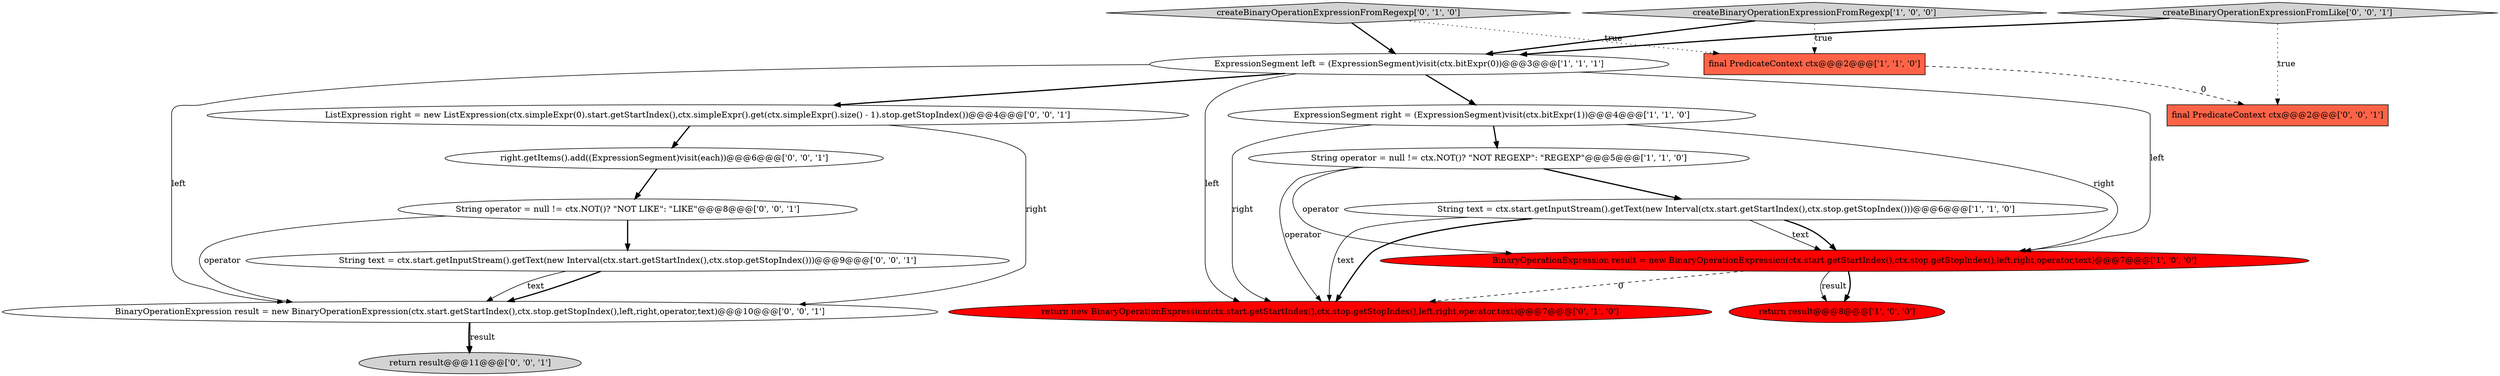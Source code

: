 digraph {
4 [style = filled, label = "ExpressionSegment right = (ExpressionSegment)visit(ctx.bitExpr(1))@@@4@@@['1', '1', '0']", fillcolor = white, shape = ellipse image = "AAA0AAABBB1BBB"];
15 [style = filled, label = "createBinaryOperationExpressionFromLike['0', '0', '1']", fillcolor = lightgray, shape = diamond image = "AAA0AAABBB3BBB"];
7 [style = filled, label = "ExpressionSegment left = (ExpressionSegment)visit(ctx.bitExpr(0))@@@3@@@['1', '1', '1']", fillcolor = white, shape = ellipse image = "AAA0AAABBB1BBB"];
3 [style = filled, label = "createBinaryOperationExpressionFromRegexp['1', '0', '0']", fillcolor = lightgray, shape = diamond image = "AAA0AAABBB1BBB"];
12 [style = filled, label = "BinaryOperationExpression result = new BinaryOperationExpression(ctx.start.getStartIndex(),ctx.stop.getStopIndex(),left,right,operator,text)@@@10@@@['0', '0', '1']", fillcolor = white, shape = ellipse image = "AAA0AAABBB3BBB"];
13 [style = filled, label = "right.getItems().add((ExpressionSegment)visit(each))@@@6@@@['0', '0', '1']", fillcolor = white, shape = ellipse image = "AAA0AAABBB3BBB"];
14 [style = filled, label = "ListExpression right = new ListExpression(ctx.simpleExpr(0).start.getStartIndex(),ctx.simpleExpr().get(ctx.simpleExpr().size() - 1).stop.getStopIndex())@@@4@@@['0', '0', '1']", fillcolor = white, shape = ellipse image = "AAA0AAABBB3BBB"];
6 [style = filled, label = "return result@@@8@@@['1', '0', '0']", fillcolor = red, shape = ellipse image = "AAA1AAABBB1BBB"];
5 [style = filled, label = "String operator = null != ctx.NOT()? \"NOT REGEXP\": \"REGEXP\"@@@5@@@['1', '1', '0']", fillcolor = white, shape = ellipse image = "AAA0AAABBB1BBB"];
17 [style = filled, label = "String text = ctx.start.getInputStream().getText(new Interval(ctx.start.getStartIndex(),ctx.stop.getStopIndex()))@@@9@@@['0', '0', '1']", fillcolor = white, shape = ellipse image = "AAA0AAABBB3BBB"];
10 [style = filled, label = "String operator = null != ctx.NOT()? \"NOT LIKE\": \"LIKE\"@@@8@@@['0', '0', '1']", fillcolor = white, shape = ellipse image = "AAA0AAABBB3BBB"];
16 [style = filled, label = "final PredicateContext ctx@@@2@@@['0', '0', '1']", fillcolor = tomato, shape = box image = "AAA0AAABBB3BBB"];
8 [style = filled, label = "return new BinaryOperationExpression(ctx.start.getStartIndex(),ctx.stop.getStopIndex(),left,right,operator,text)@@@7@@@['0', '1', '0']", fillcolor = red, shape = ellipse image = "AAA1AAABBB2BBB"];
9 [style = filled, label = "createBinaryOperationExpressionFromRegexp['0', '1', '0']", fillcolor = lightgray, shape = diamond image = "AAA0AAABBB2BBB"];
1 [style = filled, label = "final PredicateContext ctx@@@2@@@['1', '1', '0']", fillcolor = tomato, shape = box image = "AAA0AAABBB1BBB"];
2 [style = filled, label = "String text = ctx.start.getInputStream().getText(new Interval(ctx.start.getStartIndex(),ctx.stop.getStopIndex()))@@@6@@@['1', '1', '0']", fillcolor = white, shape = ellipse image = "AAA0AAABBB1BBB"];
0 [style = filled, label = "BinaryOperationExpression result = new BinaryOperationExpression(ctx.start.getStartIndex(),ctx.stop.getStopIndex(),left,right,operator,text)@@@7@@@['1', '0', '0']", fillcolor = red, shape = ellipse image = "AAA1AAABBB1BBB"];
11 [style = filled, label = "return result@@@11@@@['0', '0', '1']", fillcolor = lightgray, shape = ellipse image = "AAA0AAABBB3BBB"];
13->10 [style = bold, label=""];
5->8 [style = solid, label="operator"];
5->0 [style = solid, label="operator"];
15->7 [style = bold, label=""];
0->6 [style = bold, label=""];
4->8 [style = solid, label="right"];
12->11 [style = bold, label=""];
10->17 [style = bold, label=""];
7->4 [style = bold, label=""];
2->0 [style = solid, label="text"];
10->12 [style = solid, label="operator"];
14->12 [style = solid, label="right"];
9->7 [style = bold, label=""];
15->16 [style = dotted, label="true"];
17->12 [style = solid, label="text"];
4->0 [style = solid, label="right"];
7->14 [style = bold, label=""];
5->2 [style = bold, label=""];
2->0 [style = bold, label=""];
17->12 [style = bold, label=""];
7->0 [style = solid, label="left"];
0->6 [style = solid, label="result"];
3->7 [style = bold, label=""];
1->16 [style = dashed, label="0"];
12->11 [style = solid, label="result"];
9->1 [style = dotted, label="true"];
0->8 [style = dashed, label="0"];
14->13 [style = bold, label=""];
7->8 [style = solid, label="left"];
2->8 [style = solid, label="text"];
4->5 [style = bold, label=""];
3->1 [style = dotted, label="true"];
2->8 [style = bold, label=""];
7->12 [style = solid, label="left"];
}
